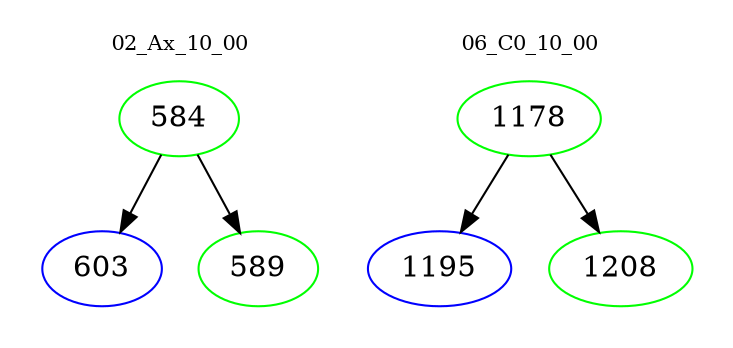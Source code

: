 digraph{
subgraph cluster_0 {
color = white
label = "02_Ax_10_00";
fontsize=10;
T0_584 [label="584", color="green"]
T0_584 -> T0_603 [color="black"]
T0_603 [label="603", color="blue"]
T0_584 -> T0_589 [color="black"]
T0_589 [label="589", color="green"]
}
subgraph cluster_1 {
color = white
label = "06_C0_10_00";
fontsize=10;
T1_1178 [label="1178", color="green"]
T1_1178 -> T1_1195 [color="black"]
T1_1195 [label="1195", color="blue"]
T1_1178 -> T1_1208 [color="black"]
T1_1208 [label="1208", color="green"]
}
}
